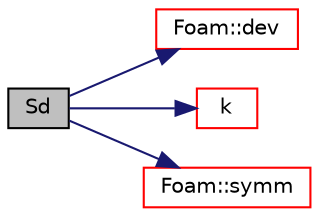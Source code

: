 digraph "Sd"
{
  bgcolor="transparent";
  edge [fontname="Helvetica",fontsize="10",labelfontname="Helvetica",labelfontsize="10"];
  node [fontname="Helvetica",fontsize="10",shape=record];
  rankdir="LR";
  Node1 [label="Sd",height=0.2,width=0.4,color="black", fillcolor="grey75", style="filled", fontcolor="black"];
  Node1 -> Node2 [color="midnightblue",fontsize="10",style="solid",fontname="Helvetica"];
  Node2 [label="Foam::dev",height=0.2,width=0.4,color="red",URL="$a10733.html#a042ede1d98e91923a7cc5e14e9f86854"];
  Node1 -> Node3 [color="midnightblue",fontsize="10",style="solid",fontname="Helvetica"];
  Node3 [label="k",height=0.2,width=0.4,color="red",URL="$a02826.html#ad6ae25c513d7aaeac11c1d5e870242a1",tooltip="Return SGS kinetic energy. "];
  Node1 -> Node4 [color="midnightblue",fontsize="10",style="solid",fontname="Helvetica"];
  Node4 [label="Foam::symm",height=0.2,width=0.4,color="red",URL="$a10733.html#a112755faabb5ff081d7a25a936a1d3c4"];
}

